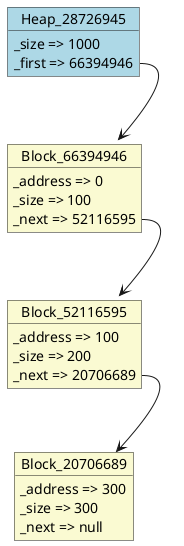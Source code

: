 @startuml object
object Heap_28726945#LightBlue {
  _size => 1000
  _first => 66394946
}
object Block_66394946#LightGoldenRodYellow {
  _address => 0
  _size => 100
  _next => 52116595
}
object Block_52116595#LightGoldenRodYellow {
  _address => 100
  _size => 200
  _next => 20706689
}
object Block_20706689#LightGoldenRodYellow {
  _address => 300
  _size => 300
  _next => null
}
Block_52116595::_next --> Block_20706689
Block_66394946::_next --> Block_52116595
Heap_28726945::_first --> Block_66394946
@enduml
